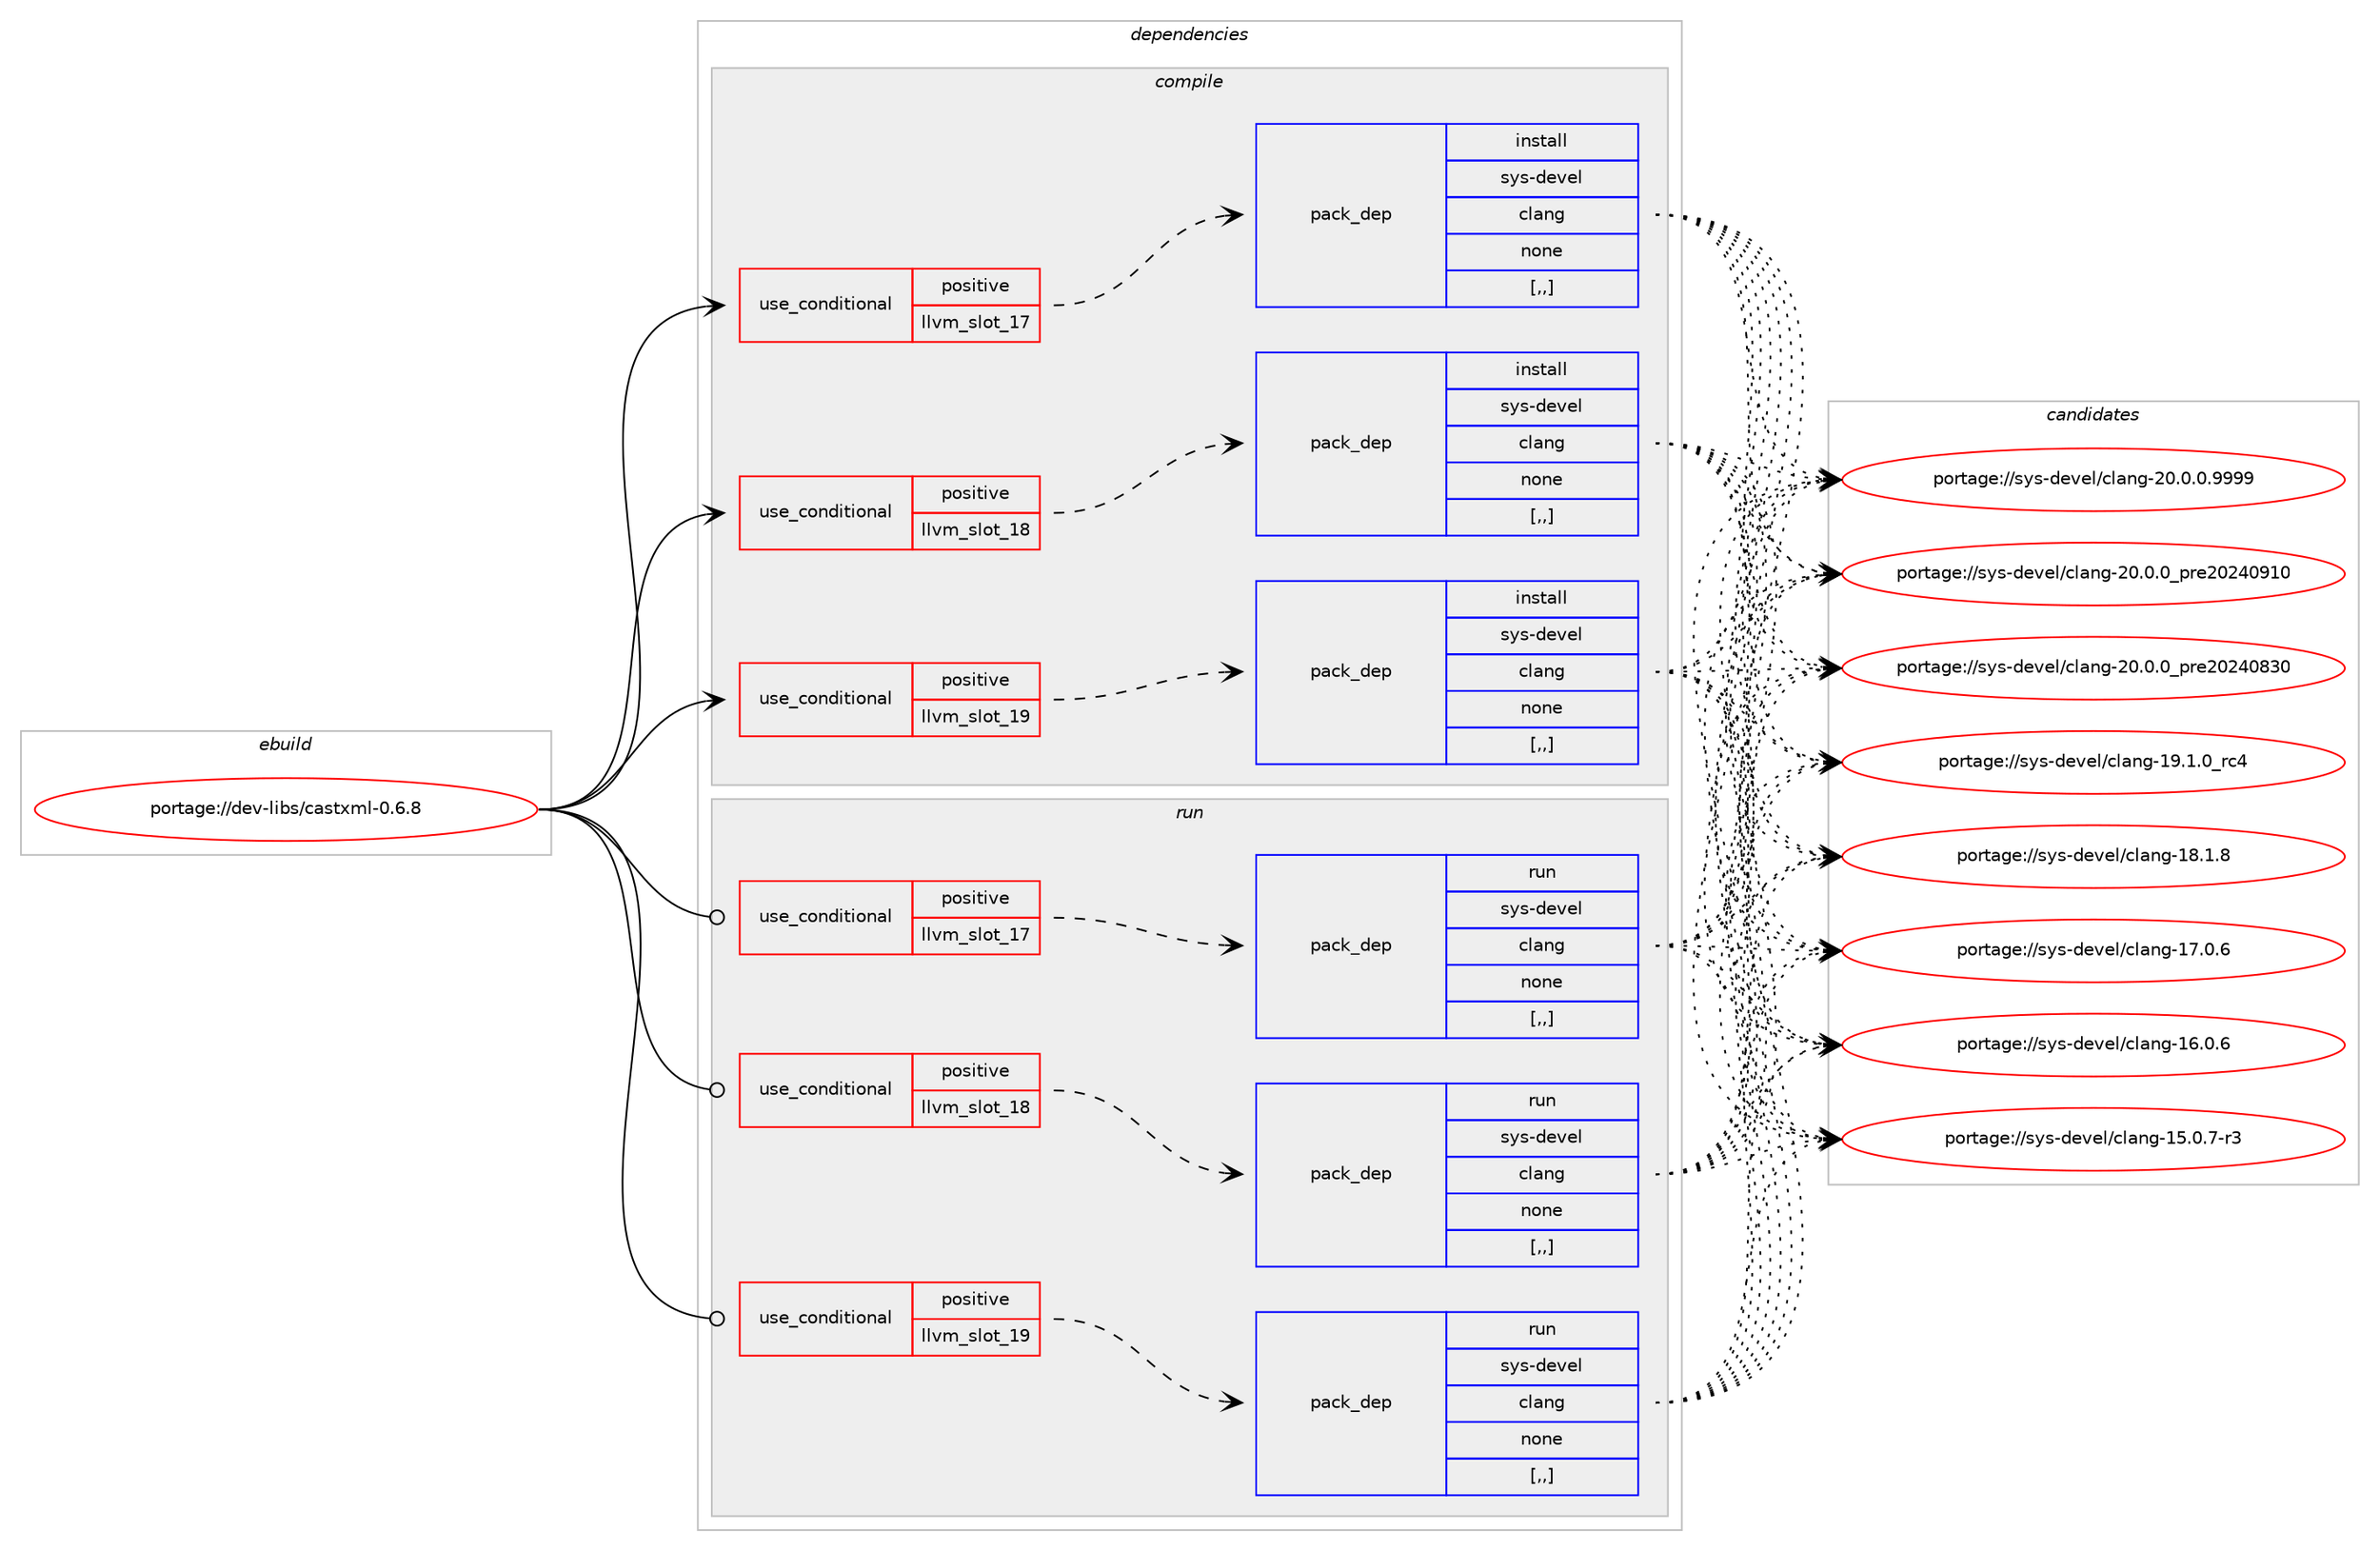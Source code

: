 digraph prolog {

# *************
# Graph options
# *************

newrank=true;
concentrate=true;
compound=true;
graph [rankdir=LR,fontname=Helvetica,fontsize=10,ranksep=1.5];#, ranksep=2.5, nodesep=0.2];
edge  [arrowhead=vee];
node  [fontname=Helvetica,fontsize=10];

# **********
# The ebuild
# **********

subgraph cluster_leftcol {
color=gray;
label=<<i>ebuild</i>>;
id [label="portage://dev-libs/castxml-0.6.8", color=red, width=4, href="../dev-libs/castxml-0.6.8.svg"];
}

# ****************
# The dependencies
# ****************

subgraph cluster_midcol {
color=gray;
label=<<i>dependencies</i>>;
subgraph cluster_compile {
fillcolor="#eeeeee";
style=filled;
label=<<i>compile</i>>;
subgraph cond156077 {
dependency601102 [label=<<TABLE BORDER="0" CELLBORDER="1" CELLSPACING="0" CELLPADDING="4"><TR><TD ROWSPAN="3" CELLPADDING="10">use_conditional</TD></TR><TR><TD>positive</TD></TR><TR><TD>llvm_slot_17</TD></TR></TABLE>>, shape=none, color=red];
subgraph pack440296 {
dependency601103 [label=<<TABLE BORDER="0" CELLBORDER="1" CELLSPACING="0" CELLPADDING="4" WIDTH="220"><TR><TD ROWSPAN="6" CELLPADDING="30">pack_dep</TD></TR><TR><TD WIDTH="110">install</TD></TR><TR><TD>sys-devel</TD></TR><TR><TD>clang</TD></TR><TR><TD>none</TD></TR><TR><TD>[,,]</TD></TR></TABLE>>, shape=none, color=blue];
}
dependency601102:e -> dependency601103:w [weight=20,style="dashed",arrowhead="vee"];
}
id:e -> dependency601102:w [weight=20,style="solid",arrowhead="vee"];
subgraph cond156078 {
dependency601104 [label=<<TABLE BORDER="0" CELLBORDER="1" CELLSPACING="0" CELLPADDING="4"><TR><TD ROWSPAN="3" CELLPADDING="10">use_conditional</TD></TR><TR><TD>positive</TD></TR><TR><TD>llvm_slot_18</TD></TR></TABLE>>, shape=none, color=red];
subgraph pack440297 {
dependency601105 [label=<<TABLE BORDER="0" CELLBORDER="1" CELLSPACING="0" CELLPADDING="4" WIDTH="220"><TR><TD ROWSPAN="6" CELLPADDING="30">pack_dep</TD></TR><TR><TD WIDTH="110">install</TD></TR><TR><TD>sys-devel</TD></TR><TR><TD>clang</TD></TR><TR><TD>none</TD></TR><TR><TD>[,,]</TD></TR></TABLE>>, shape=none, color=blue];
}
dependency601104:e -> dependency601105:w [weight=20,style="dashed",arrowhead="vee"];
}
id:e -> dependency601104:w [weight=20,style="solid",arrowhead="vee"];
subgraph cond156079 {
dependency601106 [label=<<TABLE BORDER="0" CELLBORDER="1" CELLSPACING="0" CELLPADDING="4"><TR><TD ROWSPAN="3" CELLPADDING="10">use_conditional</TD></TR><TR><TD>positive</TD></TR><TR><TD>llvm_slot_19</TD></TR></TABLE>>, shape=none, color=red];
subgraph pack440298 {
dependency601107 [label=<<TABLE BORDER="0" CELLBORDER="1" CELLSPACING="0" CELLPADDING="4" WIDTH="220"><TR><TD ROWSPAN="6" CELLPADDING="30">pack_dep</TD></TR><TR><TD WIDTH="110">install</TD></TR><TR><TD>sys-devel</TD></TR><TR><TD>clang</TD></TR><TR><TD>none</TD></TR><TR><TD>[,,]</TD></TR></TABLE>>, shape=none, color=blue];
}
dependency601106:e -> dependency601107:w [weight=20,style="dashed",arrowhead="vee"];
}
id:e -> dependency601106:w [weight=20,style="solid",arrowhead="vee"];
}
subgraph cluster_compileandrun {
fillcolor="#eeeeee";
style=filled;
label=<<i>compile and run</i>>;
}
subgraph cluster_run {
fillcolor="#eeeeee";
style=filled;
label=<<i>run</i>>;
subgraph cond156080 {
dependency601108 [label=<<TABLE BORDER="0" CELLBORDER="1" CELLSPACING="0" CELLPADDING="4"><TR><TD ROWSPAN="3" CELLPADDING="10">use_conditional</TD></TR><TR><TD>positive</TD></TR><TR><TD>llvm_slot_17</TD></TR></TABLE>>, shape=none, color=red];
subgraph pack440299 {
dependency601109 [label=<<TABLE BORDER="0" CELLBORDER="1" CELLSPACING="0" CELLPADDING="4" WIDTH="220"><TR><TD ROWSPAN="6" CELLPADDING="30">pack_dep</TD></TR><TR><TD WIDTH="110">run</TD></TR><TR><TD>sys-devel</TD></TR><TR><TD>clang</TD></TR><TR><TD>none</TD></TR><TR><TD>[,,]</TD></TR></TABLE>>, shape=none, color=blue];
}
dependency601108:e -> dependency601109:w [weight=20,style="dashed",arrowhead="vee"];
}
id:e -> dependency601108:w [weight=20,style="solid",arrowhead="odot"];
subgraph cond156081 {
dependency601110 [label=<<TABLE BORDER="0" CELLBORDER="1" CELLSPACING="0" CELLPADDING="4"><TR><TD ROWSPAN="3" CELLPADDING="10">use_conditional</TD></TR><TR><TD>positive</TD></TR><TR><TD>llvm_slot_18</TD></TR></TABLE>>, shape=none, color=red];
subgraph pack440300 {
dependency601111 [label=<<TABLE BORDER="0" CELLBORDER="1" CELLSPACING="0" CELLPADDING="4" WIDTH="220"><TR><TD ROWSPAN="6" CELLPADDING="30">pack_dep</TD></TR><TR><TD WIDTH="110">run</TD></TR><TR><TD>sys-devel</TD></TR><TR><TD>clang</TD></TR><TR><TD>none</TD></TR><TR><TD>[,,]</TD></TR></TABLE>>, shape=none, color=blue];
}
dependency601110:e -> dependency601111:w [weight=20,style="dashed",arrowhead="vee"];
}
id:e -> dependency601110:w [weight=20,style="solid",arrowhead="odot"];
subgraph cond156082 {
dependency601112 [label=<<TABLE BORDER="0" CELLBORDER="1" CELLSPACING="0" CELLPADDING="4"><TR><TD ROWSPAN="3" CELLPADDING="10">use_conditional</TD></TR><TR><TD>positive</TD></TR><TR><TD>llvm_slot_19</TD></TR></TABLE>>, shape=none, color=red];
subgraph pack440301 {
dependency601113 [label=<<TABLE BORDER="0" CELLBORDER="1" CELLSPACING="0" CELLPADDING="4" WIDTH="220"><TR><TD ROWSPAN="6" CELLPADDING="30">pack_dep</TD></TR><TR><TD WIDTH="110">run</TD></TR><TR><TD>sys-devel</TD></TR><TR><TD>clang</TD></TR><TR><TD>none</TD></TR><TR><TD>[,,]</TD></TR></TABLE>>, shape=none, color=blue];
}
dependency601112:e -> dependency601113:w [weight=20,style="dashed",arrowhead="vee"];
}
id:e -> dependency601112:w [weight=20,style="solid",arrowhead="odot"];
}
}

# **************
# The candidates
# **************

subgraph cluster_choices {
rank=same;
color=gray;
label=<<i>candidates</i>>;

subgraph choice440296 {
color=black;
nodesep=1;
choice11512111545100101118101108479910897110103455048464846484657575757 [label="portage://sys-devel/clang-20.0.0.9999", color=red, width=4,href="../sys-devel/clang-20.0.0.9999.svg"];
choice1151211154510010111810110847991089711010345504846484648951121141015048505248574948 [label="portage://sys-devel/clang-20.0.0_pre20240910", color=red, width=4,href="../sys-devel/clang-20.0.0_pre20240910.svg"];
choice1151211154510010111810110847991089711010345504846484648951121141015048505248565148 [label="portage://sys-devel/clang-20.0.0_pre20240830", color=red, width=4,href="../sys-devel/clang-20.0.0_pre20240830.svg"];
choice1151211154510010111810110847991089711010345495746494648951149952 [label="portage://sys-devel/clang-19.1.0_rc4", color=red, width=4,href="../sys-devel/clang-19.1.0_rc4.svg"];
choice1151211154510010111810110847991089711010345495646494656 [label="portage://sys-devel/clang-18.1.8", color=red, width=4,href="../sys-devel/clang-18.1.8.svg"];
choice1151211154510010111810110847991089711010345495546484654 [label="portage://sys-devel/clang-17.0.6", color=red, width=4,href="../sys-devel/clang-17.0.6.svg"];
choice1151211154510010111810110847991089711010345495446484654 [label="portage://sys-devel/clang-16.0.6", color=red, width=4,href="../sys-devel/clang-16.0.6.svg"];
choice11512111545100101118101108479910897110103454953464846554511451 [label="portage://sys-devel/clang-15.0.7-r3", color=red, width=4,href="../sys-devel/clang-15.0.7-r3.svg"];
dependency601103:e -> choice11512111545100101118101108479910897110103455048464846484657575757:w [style=dotted,weight="100"];
dependency601103:e -> choice1151211154510010111810110847991089711010345504846484648951121141015048505248574948:w [style=dotted,weight="100"];
dependency601103:e -> choice1151211154510010111810110847991089711010345504846484648951121141015048505248565148:w [style=dotted,weight="100"];
dependency601103:e -> choice1151211154510010111810110847991089711010345495746494648951149952:w [style=dotted,weight="100"];
dependency601103:e -> choice1151211154510010111810110847991089711010345495646494656:w [style=dotted,weight="100"];
dependency601103:e -> choice1151211154510010111810110847991089711010345495546484654:w [style=dotted,weight="100"];
dependency601103:e -> choice1151211154510010111810110847991089711010345495446484654:w [style=dotted,weight="100"];
dependency601103:e -> choice11512111545100101118101108479910897110103454953464846554511451:w [style=dotted,weight="100"];
}
subgraph choice440297 {
color=black;
nodesep=1;
choice11512111545100101118101108479910897110103455048464846484657575757 [label="portage://sys-devel/clang-20.0.0.9999", color=red, width=4,href="../sys-devel/clang-20.0.0.9999.svg"];
choice1151211154510010111810110847991089711010345504846484648951121141015048505248574948 [label="portage://sys-devel/clang-20.0.0_pre20240910", color=red, width=4,href="../sys-devel/clang-20.0.0_pre20240910.svg"];
choice1151211154510010111810110847991089711010345504846484648951121141015048505248565148 [label="portage://sys-devel/clang-20.0.0_pre20240830", color=red, width=4,href="../sys-devel/clang-20.0.0_pre20240830.svg"];
choice1151211154510010111810110847991089711010345495746494648951149952 [label="portage://sys-devel/clang-19.1.0_rc4", color=red, width=4,href="../sys-devel/clang-19.1.0_rc4.svg"];
choice1151211154510010111810110847991089711010345495646494656 [label="portage://sys-devel/clang-18.1.8", color=red, width=4,href="../sys-devel/clang-18.1.8.svg"];
choice1151211154510010111810110847991089711010345495546484654 [label="portage://sys-devel/clang-17.0.6", color=red, width=4,href="../sys-devel/clang-17.0.6.svg"];
choice1151211154510010111810110847991089711010345495446484654 [label="portage://sys-devel/clang-16.0.6", color=red, width=4,href="../sys-devel/clang-16.0.6.svg"];
choice11512111545100101118101108479910897110103454953464846554511451 [label="portage://sys-devel/clang-15.0.7-r3", color=red, width=4,href="../sys-devel/clang-15.0.7-r3.svg"];
dependency601105:e -> choice11512111545100101118101108479910897110103455048464846484657575757:w [style=dotted,weight="100"];
dependency601105:e -> choice1151211154510010111810110847991089711010345504846484648951121141015048505248574948:w [style=dotted,weight="100"];
dependency601105:e -> choice1151211154510010111810110847991089711010345504846484648951121141015048505248565148:w [style=dotted,weight="100"];
dependency601105:e -> choice1151211154510010111810110847991089711010345495746494648951149952:w [style=dotted,weight="100"];
dependency601105:e -> choice1151211154510010111810110847991089711010345495646494656:w [style=dotted,weight="100"];
dependency601105:e -> choice1151211154510010111810110847991089711010345495546484654:w [style=dotted,weight="100"];
dependency601105:e -> choice1151211154510010111810110847991089711010345495446484654:w [style=dotted,weight="100"];
dependency601105:e -> choice11512111545100101118101108479910897110103454953464846554511451:w [style=dotted,weight="100"];
}
subgraph choice440298 {
color=black;
nodesep=1;
choice11512111545100101118101108479910897110103455048464846484657575757 [label="portage://sys-devel/clang-20.0.0.9999", color=red, width=4,href="../sys-devel/clang-20.0.0.9999.svg"];
choice1151211154510010111810110847991089711010345504846484648951121141015048505248574948 [label="portage://sys-devel/clang-20.0.0_pre20240910", color=red, width=4,href="../sys-devel/clang-20.0.0_pre20240910.svg"];
choice1151211154510010111810110847991089711010345504846484648951121141015048505248565148 [label="portage://sys-devel/clang-20.0.0_pre20240830", color=red, width=4,href="../sys-devel/clang-20.0.0_pre20240830.svg"];
choice1151211154510010111810110847991089711010345495746494648951149952 [label="portage://sys-devel/clang-19.1.0_rc4", color=red, width=4,href="../sys-devel/clang-19.1.0_rc4.svg"];
choice1151211154510010111810110847991089711010345495646494656 [label="portage://sys-devel/clang-18.1.8", color=red, width=4,href="../sys-devel/clang-18.1.8.svg"];
choice1151211154510010111810110847991089711010345495546484654 [label="portage://sys-devel/clang-17.0.6", color=red, width=4,href="../sys-devel/clang-17.0.6.svg"];
choice1151211154510010111810110847991089711010345495446484654 [label="portage://sys-devel/clang-16.0.6", color=red, width=4,href="../sys-devel/clang-16.0.6.svg"];
choice11512111545100101118101108479910897110103454953464846554511451 [label="portage://sys-devel/clang-15.0.7-r3", color=red, width=4,href="../sys-devel/clang-15.0.7-r3.svg"];
dependency601107:e -> choice11512111545100101118101108479910897110103455048464846484657575757:w [style=dotted,weight="100"];
dependency601107:e -> choice1151211154510010111810110847991089711010345504846484648951121141015048505248574948:w [style=dotted,weight="100"];
dependency601107:e -> choice1151211154510010111810110847991089711010345504846484648951121141015048505248565148:w [style=dotted,weight="100"];
dependency601107:e -> choice1151211154510010111810110847991089711010345495746494648951149952:w [style=dotted,weight="100"];
dependency601107:e -> choice1151211154510010111810110847991089711010345495646494656:w [style=dotted,weight="100"];
dependency601107:e -> choice1151211154510010111810110847991089711010345495546484654:w [style=dotted,weight="100"];
dependency601107:e -> choice1151211154510010111810110847991089711010345495446484654:w [style=dotted,weight="100"];
dependency601107:e -> choice11512111545100101118101108479910897110103454953464846554511451:w [style=dotted,weight="100"];
}
subgraph choice440299 {
color=black;
nodesep=1;
choice11512111545100101118101108479910897110103455048464846484657575757 [label="portage://sys-devel/clang-20.0.0.9999", color=red, width=4,href="../sys-devel/clang-20.0.0.9999.svg"];
choice1151211154510010111810110847991089711010345504846484648951121141015048505248574948 [label="portage://sys-devel/clang-20.0.0_pre20240910", color=red, width=4,href="../sys-devel/clang-20.0.0_pre20240910.svg"];
choice1151211154510010111810110847991089711010345504846484648951121141015048505248565148 [label="portage://sys-devel/clang-20.0.0_pre20240830", color=red, width=4,href="../sys-devel/clang-20.0.0_pre20240830.svg"];
choice1151211154510010111810110847991089711010345495746494648951149952 [label="portage://sys-devel/clang-19.1.0_rc4", color=red, width=4,href="../sys-devel/clang-19.1.0_rc4.svg"];
choice1151211154510010111810110847991089711010345495646494656 [label="portage://sys-devel/clang-18.1.8", color=red, width=4,href="../sys-devel/clang-18.1.8.svg"];
choice1151211154510010111810110847991089711010345495546484654 [label="portage://sys-devel/clang-17.0.6", color=red, width=4,href="../sys-devel/clang-17.0.6.svg"];
choice1151211154510010111810110847991089711010345495446484654 [label="portage://sys-devel/clang-16.0.6", color=red, width=4,href="../sys-devel/clang-16.0.6.svg"];
choice11512111545100101118101108479910897110103454953464846554511451 [label="portage://sys-devel/clang-15.0.7-r3", color=red, width=4,href="../sys-devel/clang-15.0.7-r3.svg"];
dependency601109:e -> choice11512111545100101118101108479910897110103455048464846484657575757:w [style=dotted,weight="100"];
dependency601109:e -> choice1151211154510010111810110847991089711010345504846484648951121141015048505248574948:w [style=dotted,weight="100"];
dependency601109:e -> choice1151211154510010111810110847991089711010345504846484648951121141015048505248565148:w [style=dotted,weight="100"];
dependency601109:e -> choice1151211154510010111810110847991089711010345495746494648951149952:w [style=dotted,weight="100"];
dependency601109:e -> choice1151211154510010111810110847991089711010345495646494656:w [style=dotted,weight="100"];
dependency601109:e -> choice1151211154510010111810110847991089711010345495546484654:w [style=dotted,weight="100"];
dependency601109:e -> choice1151211154510010111810110847991089711010345495446484654:w [style=dotted,weight="100"];
dependency601109:e -> choice11512111545100101118101108479910897110103454953464846554511451:w [style=dotted,weight="100"];
}
subgraph choice440300 {
color=black;
nodesep=1;
choice11512111545100101118101108479910897110103455048464846484657575757 [label="portage://sys-devel/clang-20.0.0.9999", color=red, width=4,href="../sys-devel/clang-20.0.0.9999.svg"];
choice1151211154510010111810110847991089711010345504846484648951121141015048505248574948 [label="portage://sys-devel/clang-20.0.0_pre20240910", color=red, width=4,href="../sys-devel/clang-20.0.0_pre20240910.svg"];
choice1151211154510010111810110847991089711010345504846484648951121141015048505248565148 [label="portage://sys-devel/clang-20.0.0_pre20240830", color=red, width=4,href="../sys-devel/clang-20.0.0_pre20240830.svg"];
choice1151211154510010111810110847991089711010345495746494648951149952 [label="portage://sys-devel/clang-19.1.0_rc4", color=red, width=4,href="../sys-devel/clang-19.1.0_rc4.svg"];
choice1151211154510010111810110847991089711010345495646494656 [label="portage://sys-devel/clang-18.1.8", color=red, width=4,href="../sys-devel/clang-18.1.8.svg"];
choice1151211154510010111810110847991089711010345495546484654 [label="portage://sys-devel/clang-17.0.6", color=red, width=4,href="../sys-devel/clang-17.0.6.svg"];
choice1151211154510010111810110847991089711010345495446484654 [label="portage://sys-devel/clang-16.0.6", color=red, width=4,href="../sys-devel/clang-16.0.6.svg"];
choice11512111545100101118101108479910897110103454953464846554511451 [label="portage://sys-devel/clang-15.0.7-r3", color=red, width=4,href="../sys-devel/clang-15.0.7-r3.svg"];
dependency601111:e -> choice11512111545100101118101108479910897110103455048464846484657575757:w [style=dotted,weight="100"];
dependency601111:e -> choice1151211154510010111810110847991089711010345504846484648951121141015048505248574948:w [style=dotted,weight="100"];
dependency601111:e -> choice1151211154510010111810110847991089711010345504846484648951121141015048505248565148:w [style=dotted,weight="100"];
dependency601111:e -> choice1151211154510010111810110847991089711010345495746494648951149952:w [style=dotted,weight="100"];
dependency601111:e -> choice1151211154510010111810110847991089711010345495646494656:w [style=dotted,weight="100"];
dependency601111:e -> choice1151211154510010111810110847991089711010345495546484654:w [style=dotted,weight="100"];
dependency601111:e -> choice1151211154510010111810110847991089711010345495446484654:w [style=dotted,weight="100"];
dependency601111:e -> choice11512111545100101118101108479910897110103454953464846554511451:w [style=dotted,weight="100"];
}
subgraph choice440301 {
color=black;
nodesep=1;
choice11512111545100101118101108479910897110103455048464846484657575757 [label="portage://sys-devel/clang-20.0.0.9999", color=red, width=4,href="../sys-devel/clang-20.0.0.9999.svg"];
choice1151211154510010111810110847991089711010345504846484648951121141015048505248574948 [label="portage://sys-devel/clang-20.0.0_pre20240910", color=red, width=4,href="../sys-devel/clang-20.0.0_pre20240910.svg"];
choice1151211154510010111810110847991089711010345504846484648951121141015048505248565148 [label="portage://sys-devel/clang-20.0.0_pre20240830", color=red, width=4,href="../sys-devel/clang-20.0.0_pre20240830.svg"];
choice1151211154510010111810110847991089711010345495746494648951149952 [label="portage://sys-devel/clang-19.1.0_rc4", color=red, width=4,href="../sys-devel/clang-19.1.0_rc4.svg"];
choice1151211154510010111810110847991089711010345495646494656 [label="portage://sys-devel/clang-18.1.8", color=red, width=4,href="../sys-devel/clang-18.1.8.svg"];
choice1151211154510010111810110847991089711010345495546484654 [label="portage://sys-devel/clang-17.0.6", color=red, width=4,href="../sys-devel/clang-17.0.6.svg"];
choice1151211154510010111810110847991089711010345495446484654 [label="portage://sys-devel/clang-16.0.6", color=red, width=4,href="../sys-devel/clang-16.0.6.svg"];
choice11512111545100101118101108479910897110103454953464846554511451 [label="portage://sys-devel/clang-15.0.7-r3", color=red, width=4,href="../sys-devel/clang-15.0.7-r3.svg"];
dependency601113:e -> choice11512111545100101118101108479910897110103455048464846484657575757:w [style=dotted,weight="100"];
dependency601113:e -> choice1151211154510010111810110847991089711010345504846484648951121141015048505248574948:w [style=dotted,weight="100"];
dependency601113:e -> choice1151211154510010111810110847991089711010345504846484648951121141015048505248565148:w [style=dotted,weight="100"];
dependency601113:e -> choice1151211154510010111810110847991089711010345495746494648951149952:w [style=dotted,weight="100"];
dependency601113:e -> choice1151211154510010111810110847991089711010345495646494656:w [style=dotted,weight="100"];
dependency601113:e -> choice1151211154510010111810110847991089711010345495546484654:w [style=dotted,weight="100"];
dependency601113:e -> choice1151211154510010111810110847991089711010345495446484654:w [style=dotted,weight="100"];
dependency601113:e -> choice11512111545100101118101108479910897110103454953464846554511451:w [style=dotted,weight="100"];
}
}

}
